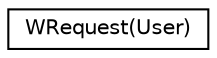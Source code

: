 digraph "Graphical Class Hierarchy"
{
  edge [fontname="Helvetica",fontsize="10",labelfontname="Helvetica",labelfontsize="10"];
  node [fontname="Helvetica",fontsize="10",shape=record];
  rankdir="LR";
  Node1 [label="WRequest(User)",height=0.2,width=0.4,color="black", fillcolor="white", style="filled",URL="$category_w_request_07_user_08.html"];
}
